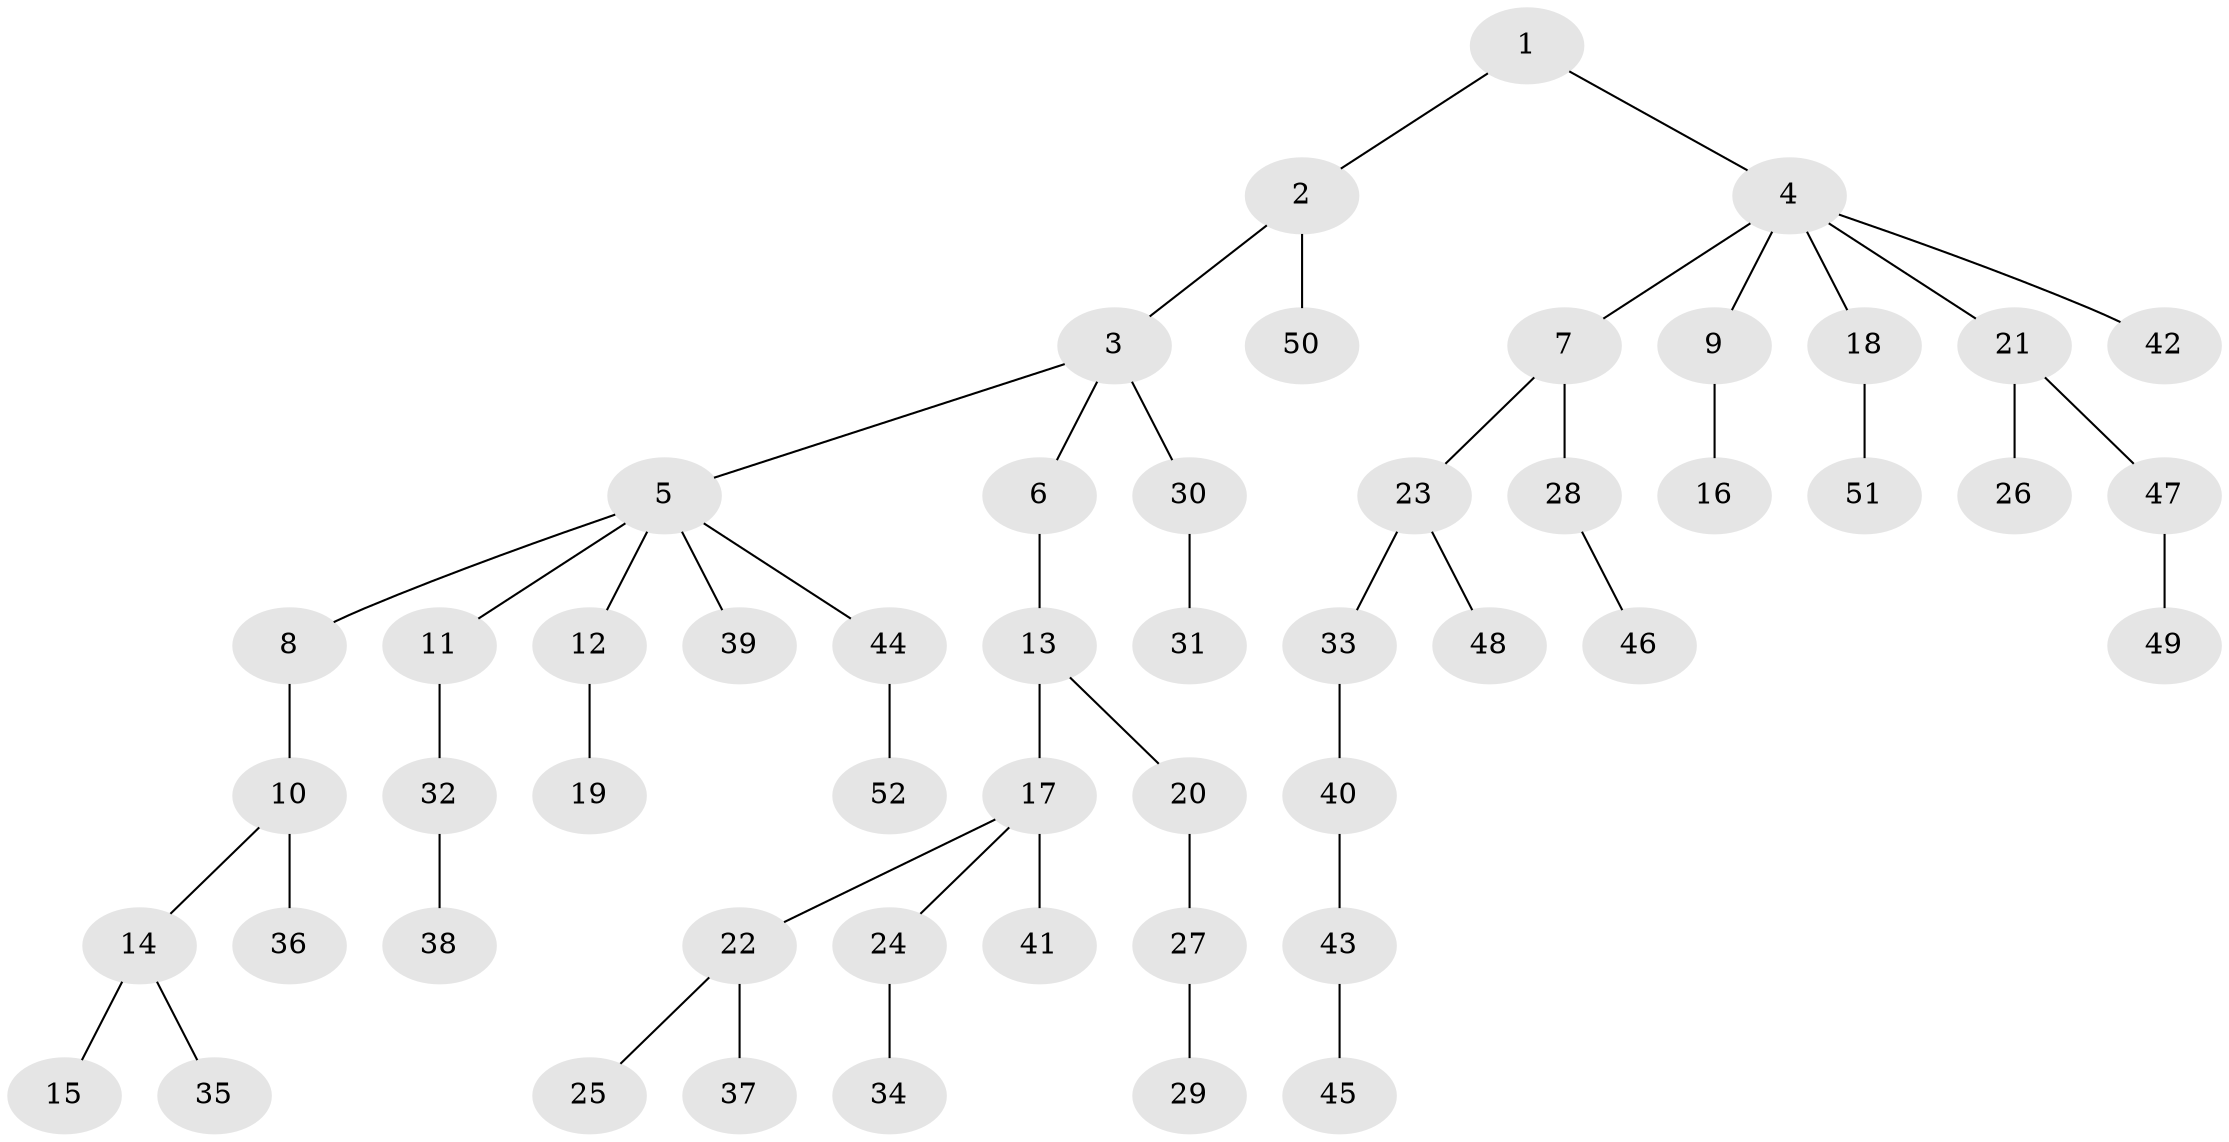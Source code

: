 // Generated by graph-tools (version 1.1) at 2025/37/03/09/25 02:37:03]
// undirected, 52 vertices, 51 edges
graph export_dot {
graph [start="1"]
  node [color=gray90,style=filled];
  1;
  2;
  3;
  4;
  5;
  6;
  7;
  8;
  9;
  10;
  11;
  12;
  13;
  14;
  15;
  16;
  17;
  18;
  19;
  20;
  21;
  22;
  23;
  24;
  25;
  26;
  27;
  28;
  29;
  30;
  31;
  32;
  33;
  34;
  35;
  36;
  37;
  38;
  39;
  40;
  41;
  42;
  43;
  44;
  45;
  46;
  47;
  48;
  49;
  50;
  51;
  52;
  1 -- 2;
  1 -- 4;
  2 -- 3;
  2 -- 50;
  3 -- 5;
  3 -- 6;
  3 -- 30;
  4 -- 7;
  4 -- 9;
  4 -- 18;
  4 -- 21;
  4 -- 42;
  5 -- 8;
  5 -- 11;
  5 -- 12;
  5 -- 39;
  5 -- 44;
  6 -- 13;
  7 -- 23;
  7 -- 28;
  8 -- 10;
  9 -- 16;
  10 -- 14;
  10 -- 36;
  11 -- 32;
  12 -- 19;
  13 -- 17;
  13 -- 20;
  14 -- 15;
  14 -- 35;
  17 -- 22;
  17 -- 24;
  17 -- 41;
  18 -- 51;
  20 -- 27;
  21 -- 26;
  21 -- 47;
  22 -- 25;
  22 -- 37;
  23 -- 33;
  23 -- 48;
  24 -- 34;
  27 -- 29;
  28 -- 46;
  30 -- 31;
  32 -- 38;
  33 -- 40;
  40 -- 43;
  43 -- 45;
  44 -- 52;
  47 -- 49;
}
